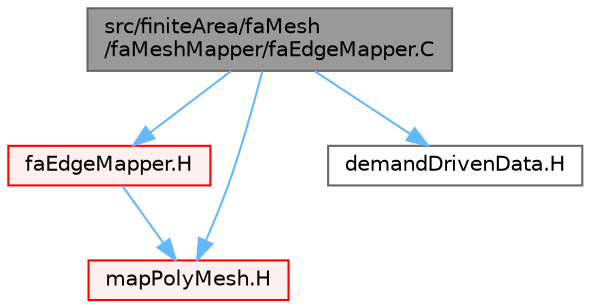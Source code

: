 digraph "src/finiteArea/faMesh/faMeshMapper/faEdgeMapper.C"
{
 // LATEX_PDF_SIZE
  bgcolor="transparent";
  edge [fontname=Helvetica,fontsize=10,labelfontname=Helvetica,labelfontsize=10];
  node [fontname=Helvetica,fontsize=10,shape=box,height=0.2,width=0.4];
  Node1 [id="Node000001",label="src/finiteArea/faMesh\l/faMeshMapper/faEdgeMapper.C",height=0.2,width=0.4,color="gray40", fillcolor="grey60", style="filled", fontcolor="black",tooltip=" "];
  Node1 -> Node2 [id="edge1_Node000001_Node000002",color="steelblue1",style="solid",tooltip=" "];
  Node2 [id="Node000002",label="faEdgeMapper.H",height=0.2,width=0.4,color="red", fillcolor="#FFF0F0", style="filled",URL="$faEdgeMapper_8H.html",tooltip=" "];
  Node2 -> Node354 [id="edge2_Node000002_Node000354",color="steelblue1",style="solid",tooltip=" "];
  Node354 [id="Node000354",label="mapPolyMesh.H",height=0.2,width=0.4,color="red", fillcolor="#FFF0F0", style="filled",URL="$mapPolyMesh_8H.html",tooltip=" "];
  Node1 -> Node354 [id="edge3_Node000001_Node000354",color="steelblue1",style="solid",tooltip=" "];
  Node1 -> Node357 [id="edge4_Node000001_Node000357",color="steelblue1",style="solid",tooltip=" "];
  Node357 [id="Node000357",label="demandDrivenData.H",height=0.2,width=0.4,color="grey40", fillcolor="white", style="filled",URL="$demandDrivenData_8H.html",tooltip="Template functions to aid in the implementation of demand driven data."];
}
